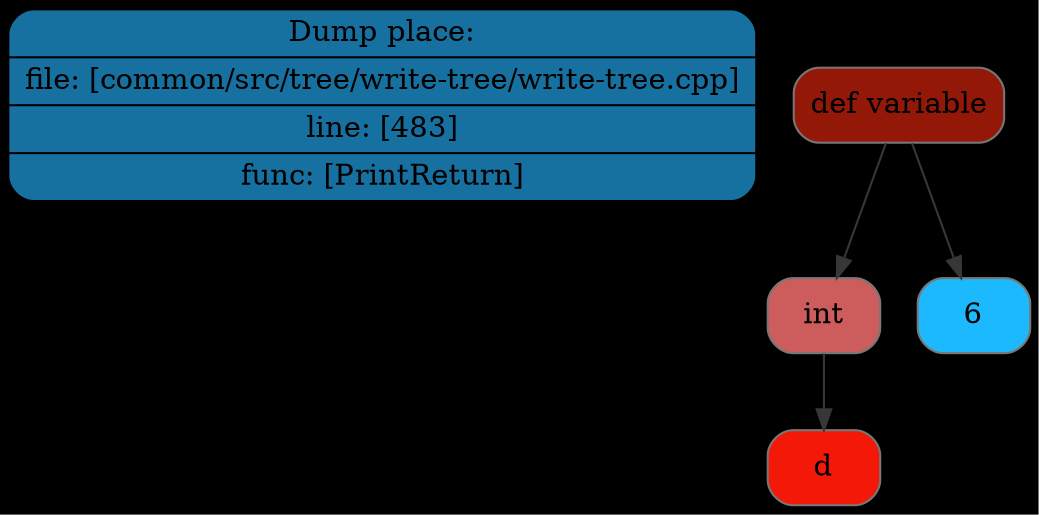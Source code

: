 digraph G{
rankdir=TB
graph [bgcolor="#000000"];
place[shape=Mrecord, style=filled, fillcolor="#1771a0", pos="0,1!",label = " { Dump place: | file: [common/src/tree/write-tree/write-tree.cpp] | line: [483] | func: [PrintReturn] } "color = "#000000"];
node0x507000000f70[shape=Mrecord, style=filled, fillcolor="#931807"label = "def variable", color = "#777777"];
node0x507000000e20[shape=Mrecord, style=filled, fillcolor="#CD5C5C"label = "int", color = "#777777"];
node0x507000000e90[shape=Mrecord, style=filled, fillcolor="#f31807"label = "d", color = "#777777"];
node0x507000000f00[shape=Mrecord, style=filled, fillcolor="#1cb9ff"label = "6", color = "#777777"];
edge[color="#373737"];
node0x507000000f70->node0x507000000e20;
node0x507000000e20->node0x507000000e90;
node0x507000000f70->node0x507000000f00;
}
